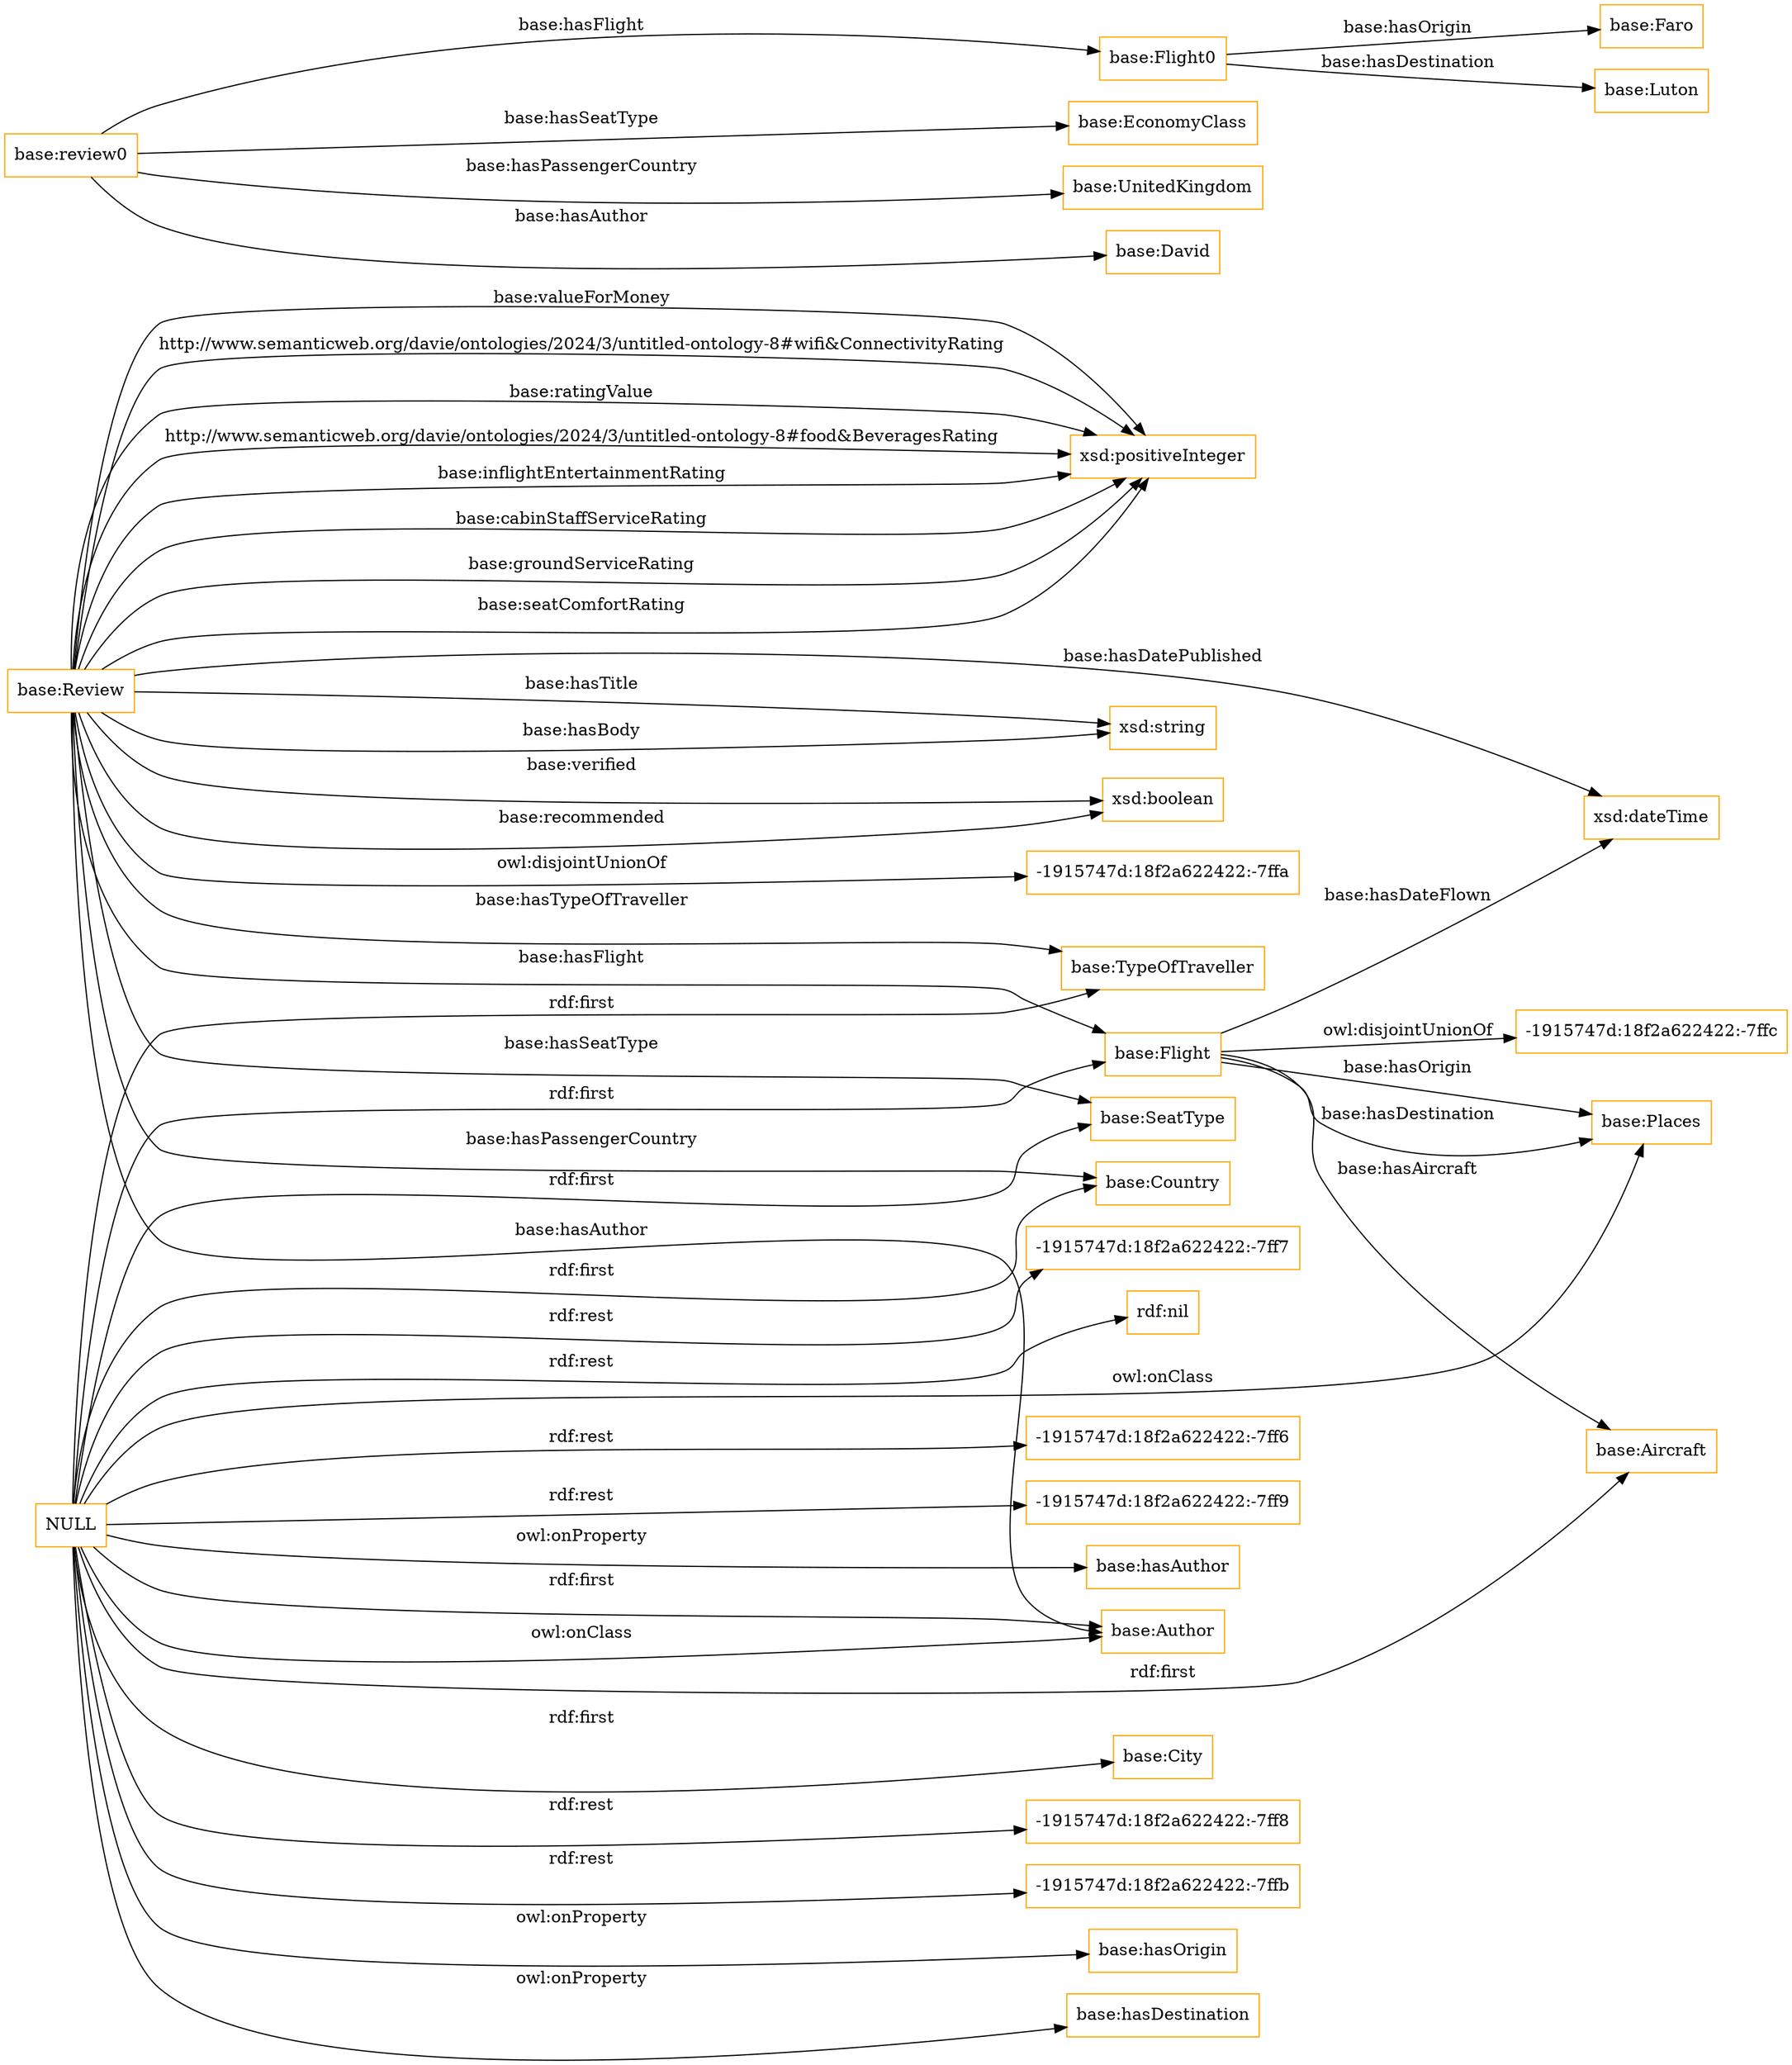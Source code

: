digraph ar2dtool_diagram { 
rankdir=LR;
size="1501"
node [shape = rectangle, color="orange"]; "base:TypeOfTraveller" "base:Author" "base:Review" "base:SeatType" "base:Flight" "base:Aircraft" "base:Country" "base:Places" "base:City" ; /*classes style*/
	"NULL" -> "-1915747d:18f2a622422:-7ff8" [ label = "rdf:rest" ];
	"NULL" -> "base:Author" [ label = "rdf:first" ];
	"NULL" -> "base:Flight" [ label = "rdf:first" ];
	"NULL" -> "-1915747d:18f2a622422:-7ffb" [ label = "rdf:rest" ];
	"NULL" -> "base:City" [ label = "rdf:first" ];
	"NULL" -> "base:hasOrigin" [ label = "owl:onProperty" ];
	"NULL" -> "base:SeatType" [ label = "rdf:first" ];
	"NULL" -> "base:Country" [ label = "rdf:first" ];
	"NULL" -> "base:hasDestination" [ label = "owl:onProperty" ];
	"NULL" -> "base:Aircraft" [ label = "rdf:first" ];
	"NULL" -> "base:Author" [ label = "owl:onClass" ];
	"NULL" -> "-1915747d:18f2a622422:-7ff7" [ label = "rdf:rest" ];
	"NULL" -> "rdf:nil" [ label = "rdf:rest" ];
	"NULL" -> "-1915747d:18f2a622422:-7ff6" [ label = "rdf:rest" ];
	"NULL" -> "-1915747d:18f2a622422:-7ff9" [ label = "rdf:rest" ];
	"NULL" -> "base:Places" [ label = "owl:onClass" ];
	"NULL" -> "base:TypeOfTraveller" [ label = "rdf:first" ];
	"NULL" -> "base:hasAuthor" [ label = "owl:onProperty" ];
	"base:Flight" -> "-1915747d:18f2a622422:-7ffc" [ label = "owl:disjointUnionOf" ];
	"base:Review" -> "-1915747d:18f2a622422:-7ffa" [ label = "owl:disjointUnionOf" ];
	"base:Flight0" -> "base:Faro" [ label = "base:hasOrigin" ];
	"base:Flight0" -> "base:Luton" [ label = "base:hasDestination" ];
	"base:review0" -> "base:EconomyClass" [ label = "base:hasSeatType" ];
	"base:review0" -> "base:Flight0" [ label = "base:hasFlight" ];
	"base:review0" -> "base:UnitedKingdom" [ label = "base:hasPassengerCountry" ];
	"base:review0" -> "base:David" [ label = "base:hasAuthor" ];
	"base:Review" -> "xsd:string" [ label = "base:hasTitle" ];
	"base:Review" -> "base:SeatType" [ label = "base:hasSeatType" ];
	"base:Review" -> "xsd:positiveInteger" [ label = "base:seatComfortRating" ];
	"base:Review" -> "base:Author" [ label = "base:hasAuthor" ];
	"base:Review" -> "xsd:string" [ label = "base:hasBody" ];
	"base:Review" -> "base:Country" [ label = "base:hasPassengerCountry" ];
	"base:Review" -> "xsd:positiveInteger" [ label = "base:valueForMoney" ];
	"base:Flight" -> "base:Aircraft" [ label = "base:hasAircraft" ];
	"base:Review" -> "xsd:boolean" [ label = "base:verified" ];
	"base:Flight" -> "base:Places" [ label = "base:hasOrigin" ];
	"base:Flight" -> "base:Places" [ label = "base:hasDestination" ];
	"base:Review" -> "base:TypeOfTraveller" [ label = "base:hasTypeOfTraveller" ];
	"base:Review" -> "xsd:positiveInteger" [ label = "http://www.semanticweb.org/davie/ontologies/2024/3/untitled-ontology-8#wifi&ConnectivityRating" ];
	"base:Review" -> "xsd:boolean" [ label = "base:recommended" ];
	"base:Review" -> "xsd:dateTime" [ label = "base:hasDatePublished" ];
	"base:Review" -> "xsd:positiveInteger" [ label = "base:ratingValue" ];
	"base:Review" -> "base:Flight" [ label = "base:hasFlight" ];
	"base:Flight" -> "xsd:dateTime" [ label = "base:hasDateFlown" ];
	"base:Review" -> "xsd:positiveInteger" [ label = "http://www.semanticweb.org/davie/ontologies/2024/3/untitled-ontology-8#food&BeveragesRating" ];
	"base:Review" -> "xsd:positiveInteger" [ label = "base:inflightEntertainmentRating" ];
	"base:Review" -> "xsd:positiveInteger" [ label = "base:cabinStaffServiceRating" ];
	"base:Review" -> "xsd:positiveInteger" [ label = "base:groundServiceRating" ];

}
